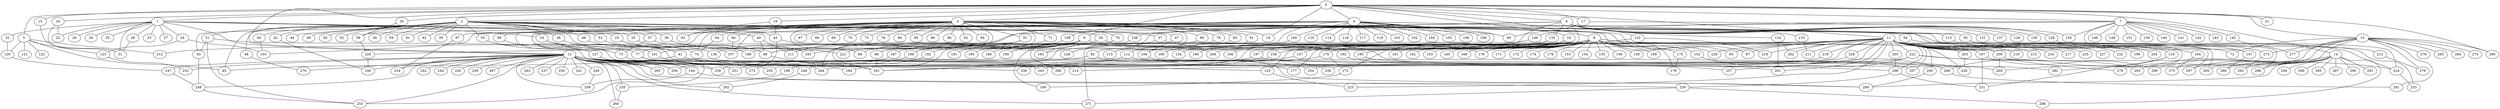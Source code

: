 
graph graphname {
    0 -- 1
0 -- 2
0 -- 3
0 -- 4
0 -- 5
0 -- 6
0 -- 7
0 -- 8
0 -- 9
0 -- 10
0 -- 11
0 -- 12
0 -- 13
0 -- 14
0 -- 15
0 -- 16
0 -- 17
0 -- 18
0 -- 19
0 -- 20
0 -- 21
0 -- 280
1 -- 32
1 -- 34
1 -- 35
1 -- 33
1 -- 22
1 -- 23
1 -- 24
1 -- 25
1 -- 26
1 -- 27
1 -- 28
1 -- 29
1 -- 30
1 -- 31
1 -- 12
2 -- 36
2 -- 37
2 -- 38
2 -- 39
2 -- 40
2 -- 41
2 -- 42
2 -- 43
2 -- 44
2 -- 45
2 -- 46
2 -- 47
2 -- 48
2 -- 49
2 -- 50
2 -- 51
2 -- 52
2 -- 53
2 -- 54
2 -- 55
2 -- 56
2 -- 57
2 -- 58
2 -- 59
2 -- 60
2 -- 61
2 -- 62
2 -- 295
2 -- 229
3 -- 63
3 -- 64
3 -- 65
3 -- 66
3 -- 67
3 -- 68
3 -- 69
3 -- 70
3 -- 71
3 -- 72
3 -- 73
3 -- 74
3 -- 75
3 -- 76
3 -- 77
3 -- 78
3 -- 79
3 -- 80
3 -- 81
3 -- 82
3 -- 83
3 -- 84
3 -- 85
3 -- 86
3 -- 87
3 -- 88
3 -- 89
3 -- 90
3 -- 91
3 -- 92
3 -- 93
3 -- 94
3 -- 95
3 -- 96
3 -- 97
3 -- 98
3 -- 18
4 -- 99
4 -- 100
4 -- 101
4 -- 102
4 -- 103
4 -- 104
4 -- 105
4 -- 106
4 -- 107
4 -- 108
4 -- 109
4 -- 110
4 -- 111
4 -- 112
4 -- 113
4 -- 114
4 -- 115
4 -- 116
4 -- 117
4 -- 118
4 -- 119
5 -- 120
5 -- 122
5 -- 123
5 -- 121
5 -- 45
5 -- 212
6 -- 128
6 -- 130
6 -- 131
6 -- 132
6 -- 133
6 -- 134
6 -- 129
6 -- 136
6 -- 137
6 -- 138
6 -- 135
6 -- 124
6 -- 125
6 -- 126
6 -- 127
6 -- 58
7 -- 139
7 -- 140
7 -- 141
7 -- 142
7 -- 143
7 -- 144
7 -- 145
7 -- 146
7 -- 147
7 -- 148
7 -- 149
7 -- 150
7 -- 151
8 -- 152
8 -- 153
8 -- 154
8 -- 155
8 -- 156
8 -- 157
8 -- 158
8 -- 159
8 -- 160
8 -- 161
8 -- 162
8 -- 163
8 -- 164
8 -- 165
8 -- 166
8 -- 167
8 -- 168
8 -- 169
8 -- 170
8 -- 171
8 -- 172
8 -- 173
8 -- 174
8 -- 175
8 -- 176
8 -- 177
8 -- 178
8 -- 179
8 -- 180
8 -- 98
9 -- 192
9 -- 193
9 -- 181
9 -- 182
9 -- 183
9 -- 184
9 -- 185
9 -- 186
9 -- 187
9 -- 188
9 -- 189
9 -- 190
9 -- 191
10 -- 194
10 -- 195
10 -- 196
10 -- 197
11 -- 198
11 -- 199
11 -- 200
11 -- 201
11 -- 202
11 -- 203
11 -- 204
11 -- 205
11 -- 206
11 -- 207
11 -- 208
11 -- 209
11 -- 210
11 -- 211
11 -- 212
11 -- 213
11 -- 214
11 -- 215
11 -- 216
11 -- 217
11 -- 218
11 -- 219
11 -- 220
11 -- 221
11 -- 222
11 -- 223
11 -- 224
11 -- 225
11 -- 226
11 -- 227
11 -- 228
11 -- 229
11 -- 230
11 -- 231
11 -- 232
11 -- 233
11 -- 87
11 -- 65
12 -- 256
12 -- 258
12 -- 259
12 -- 260
12 -- 261
12 -- 262
12 -- 257
12 -- 264
12 -- 265
12 -- 266
12 -- 267
12 -- 268
12 -- 269
12 -- 270
12 -- 271
12 -- 272
12 -- 263
12 -- 234
12 -- 235
12 -- 236
12 -- 237
12 -- 238
12 -- 239
12 -- 240
12 -- 241
12 -- 242
12 -- 243
12 -- 244
12 -- 245
12 -- 246
12 -- 247
12 -- 248
12 -- 249
12 -- 250
12 -- 251
12 -- 252
12 -- 253
12 -- 254
12 -- 255
12 -- 214
13 -- 273
13 -- 274
13 -- 275
13 -- 276
13 -- 277
13 -- 278
13 -- 279
13 -- 280
13 -- 281
13 -- 282
13 -- 283
13 -- 284
13 -- 72
14 -- 288
14 -- 290
14 -- 291
14 -- 292
14 -- 293
14 -- 294
14 -- 289
14 -- 296
14 -- 297
14 -- 298
14 -- 295
14 -- 299
14 -- 285
14 -- 286
14 -- 287
15 -- 31
16 -- 22
16 -- 31
17 -- 80
17 -- 150
19 -- 63
19 -- 43
20 -- 58
23 -- 98
23 -- 188
24 -- 264
24 -- 107
25 -- 98
26 -- 89
26 -- 226
28 -- 31
32 -- 120
34 -- 123
34 -- 103
36 -- 41
37 -- 176
37 -- 128
37 -- 271
38 -- 183
40 -- 111
40 -- 98
41 -- 45
41 -- 177
42 -- 246
43 -- 236
43 -- 206
46 -- 74
47 -- 194
48 -- 270
51 -- 253
51 -- 93
51 -- 77
53 -- 136
54 -- 297
55 -- 191
55 -- 256
57 -- 221
57 -- 73
58 -- 220
60 -- 103
64 -- 74
66 -- 107
71 -- 88
73 -- 144
77 -- 253
77 -- 125
78 -- 266
79 -- 112
81 -- 261
81 -- 107
81 -- 264
82 -- 289
82 -- 256
83 -- 180
88 -- 261
91 -- 166
93 -- 248
95 -- 273
95 -- 224
96 -- 115
97 -- 234
98 -- 184
99 -- 127
100 -- 134
109 -- 169
112 -- 282
112 -- 255
113 -- 147
119 -- 269
119 -- 268
120 -- 247
123 -- 252
124 -- 201
124 -- 202
125 -- 223
127 -- 265
129 -- 288
132 -- 176
132 -- 218
133 -- 211
135 -- 196
138 -- 261
144 -- 258
144 -- 289
145 -- 277
147 -- 286
149 -- 193
152 -- 268
157 -- 238
159 -- 261
164 -- 275
167 -- 231
167 -- 296
169 -- 272
170 -- 243
170 -- 173
173 -- 189
175 -- 178
182 -- 198
187 -- 251
191 -- 236
192 -- 201
194 -- 230
195 -- 207
197 -- 240
197 -- 208
198 -- 235
200 -- 289
203 -- 226
205 -- 208
208 -- 239
208 -- 231
209 -- 269
209 -- 278
213 -- 279
219 -- 266
220 -- 246
222 -- 293
222 -- 257
222 -- 224
222 -- 264
224 -- 233
228 -- 254
235 -- 260
239 -- 298
239 -- 271
240 -- 262
247 -- 248
248 -- 253
249 -- 258
268 -- 281
273 -- 292

}
